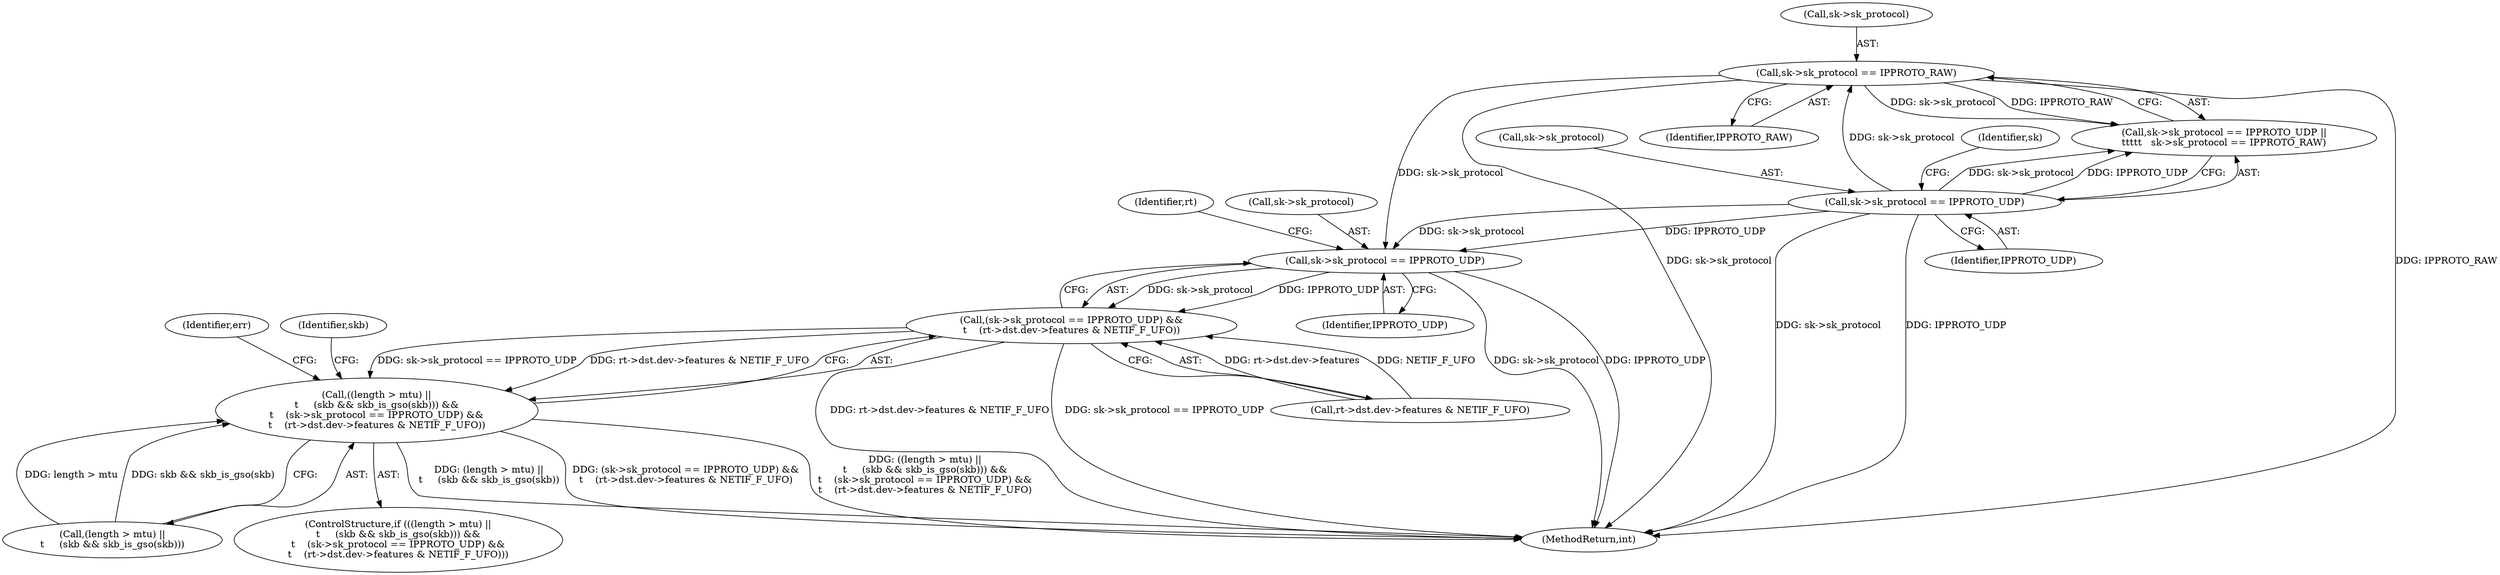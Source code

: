 digraph "0_linux_2811ebac2521ceac84f2bdae402455baa6a7fb47@pointer" {
"1000699" [label="(Call,sk->sk_protocol == IPPROTO_UDP)"];
"1000661" [label="(Call,sk->sk_protocol == IPPROTO_RAW)"];
"1000656" [label="(Call,sk->sk_protocol == IPPROTO_UDP)"];
"1000698" [label="(Call,(sk->sk_protocol == IPPROTO_UDP) &&\n\t    (rt->dst.dev->features & NETIF_F_UFO))"];
"1000689" [label="(Call,((length > mtu) ||\n\t     (skb && skb_is_gso(skb))) &&\n\t    (sk->sk_protocol == IPPROTO_UDP) &&\n\t    (rt->dst.dev->features & NETIF_F_UFO))"];
"1000704" [label="(Call,rt->dst.dev->features & NETIF_F_UFO)"];
"1000690" [label="(Call,(length > mtu) ||\n\t     (skb && skb_is_gso(skb)))"];
"1000715" [label="(Identifier,err)"];
"1000661" [label="(Call,sk->sk_protocol == IPPROTO_RAW)"];
"1000656" [label="(Call,sk->sk_protocol == IPPROTO_UDP)"];
"1000663" [label="(Identifier,sk)"];
"1000734" [label="(Identifier,skb)"];
"1000665" [label="(Identifier,IPPROTO_RAW)"];
"1000708" [label="(Identifier,rt)"];
"1001341" [label="(MethodReturn,int)"];
"1000660" [label="(Identifier,IPPROTO_UDP)"];
"1000657" [label="(Call,sk->sk_protocol)"];
"1000703" [label="(Identifier,IPPROTO_UDP)"];
"1000699" [label="(Call,sk->sk_protocol == IPPROTO_UDP)"];
"1000698" [label="(Call,(sk->sk_protocol == IPPROTO_UDP) &&\n\t    (rt->dst.dev->features & NETIF_F_UFO))"];
"1000688" [label="(ControlStructure,if (((length > mtu) ||\n\t     (skb && skb_is_gso(skb))) &&\n\t    (sk->sk_protocol == IPPROTO_UDP) &&\n\t    (rt->dst.dev->features & NETIF_F_UFO)))"];
"1000655" [label="(Call,sk->sk_protocol == IPPROTO_UDP ||\n\t\t\t\t\t   sk->sk_protocol == IPPROTO_RAW)"];
"1000662" [label="(Call,sk->sk_protocol)"];
"1000700" [label="(Call,sk->sk_protocol)"];
"1000689" [label="(Call,((length > mtu) ||\n\t     (skb && skb_is_gso(skb))) &&\n\t    (sk->sk_protocol == IPPROTO_UDP) &&\n\t    (rt->dst.dev->features & NETIF_F_UFO))"];
"1000699" -> "1000698"  [label="AST: "];
"1000699" -> "1000703"  [label="CFG: "];
"1000700" -> "1000699"  [label="AST: "];
"1000703" -> "1000699"  [label="AST: "];
"1000708" -> "1000699"  [label="CFG: "];
"1000698" -> "1000699"  [label="CFG: "];
"1000699" -> "1001341"  [label="DDG: sk->sk_protocol"];
"1000699" -> "1001341"  [label="DDG: IPPROTO_UDP"];
"1000699" -> "1000698"  [label="DDG: sk->sk_protocol"];
"1000699" -> "1000698"  [label="DDG: IPPROTO_UDP"];
"1000661" -> "1000699"  [label="DDG: sk->sk_protocol"];
"1000656" -> "1000699"  [label="DDG: sk->sk_protocol"];
"1000656" -> "1000699"  [label="DDG: IPPROTO_UDP"];
"1000661" -> "1000655"  [label="AST: "];
"1000661" -> "1000665"  [label="CFG: "];
"1000662" -> "1000661"  [label="AST: "];
"1000665" -> "1000661"  [label="AST: "];
"1000655" -> "1000661"  [label="CFG: "];
"1000661" -> "1001341"  [label="DDG: sk->sk_protocol"];
"1000661" -> "1001341"  [label="DDG: IPPROTO_RAW"];
"1000661" -> "1000655"  [label="DDG: sk->sk_protocol"];
"1000661" -> "1000655"  [label="DDG: IPPROTO_RAW"];
"1000656" -> "1000661"  [label="DDG: sk->sk_protocol"];
"1000656" -> "1000655"  [label="AST: "];
"1000656" -> "1000660"  [label="CFG: "];
"1000657" -> "1000656"  [label="AST: "];
"1000660" -> "1000656"  [label="AST: "];
"1000663" -> "1000656"  [label="CFG: "];
"1000655" -> "1000656"  [label="CFG: "];
"1000656" -> "1001341"  [label="DDG: IPPROTO_UDP"];
"1000656" -> "1001341"  [label="DDG: sk->sk_protocol"];
"1000656" -> "1000655"  [label="DDG: sk->sk_protocol"];
"1000656" -> "1000655"  [label="DDG: IPPROTO_UDP"];
"1000698" -> "1000689"  [label="AST: "];
"1000698" -> "1000704"  [label="CFG: "];
"1000704" -> "1000698"  [label="AST: "];
"1000689" -> "1000698"  [label="CFG: "];
"1000698" -> "1001341"  [label="DDG: sk->sk_protocol == IPPROTO_UDP"];
"1000698" -> "1001341"  [label="DDG: rt->dst.dev->features & NETIF_F_UFO"];
"1000698" -> "1000689"  [label="DDG: sk->sk_protocol == IPPROTO_UDP"];
"1000698" -> "1000689"  [label="DDG: rt->dst.dev->features & NETIF_F_UFO"];
"1000704" -> "1000698"  [label="DDG: rt->dst.dev->features"];
"1000704" -> "1000698"  [label="DDG: NETIF_F_UFO"];
"1000689" -> "1000688"  [label="AST: "];
"1000689" -> "1000690"  [label="CFG: "];
"1000690" -> "1000689"  [label="AST: "];
"1000715" -> "1000689"  [label="CFG: "];
"1000734" -> "1000689"  [label="CFG: "];
"1000689" -> "1001341"  [label="DDG: ((length > mtu) ||\n\t     (skb && skb_is_gso(skb))) &&\n\t    (sk->sk_protocol == IPPROTO_UDP) &&\n\t    (rt->dst.dev->features & NETIF_F_UFO)"];
"1000689" -> "1001341"  [label="DDG: (length > mtu) ||\n\t     (skb && skb_is_gso(skb))"];
"1000689" -> "1001341"  [label="DDG: (sk->sk_protocol == IPPROTO_UDP) &&\n\t    (rt->dst.dev->features & NETIF_F_UFO)"];
"1000690" -> "1000689"  [label="DDG: length > mtu"];
"1000690" -> "1000689"  [label="DDG: skb && skb_is_gso(skb)"];
}
